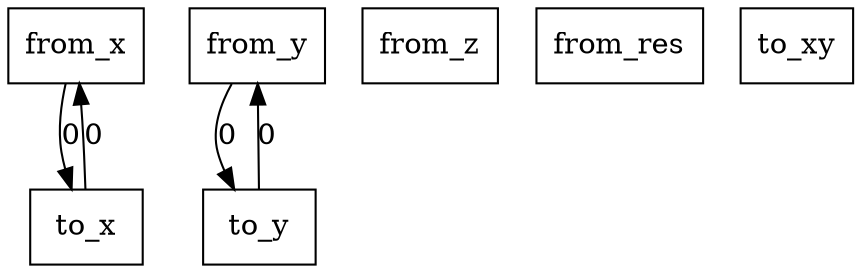 digraph {
    graph [rankdir=TB
          ,bgcolor=transparent];
    node [shape=box
         ,fillcolor=white
         ,style=filled];
    0 [label=<from_x>];
    1 [label=<from_y>];
    2 [label=<from_z>];
    3 [label=<from_res>];
    4 [label=<to_x>];
    5 [label=<to_y>];
    6 [label=<to_xy>];
    0 -> 4 [label=0];
    1 -> 5 [label=0];
    4 -> 0 [label=0];
    5 -> 1 [label=0];
}
